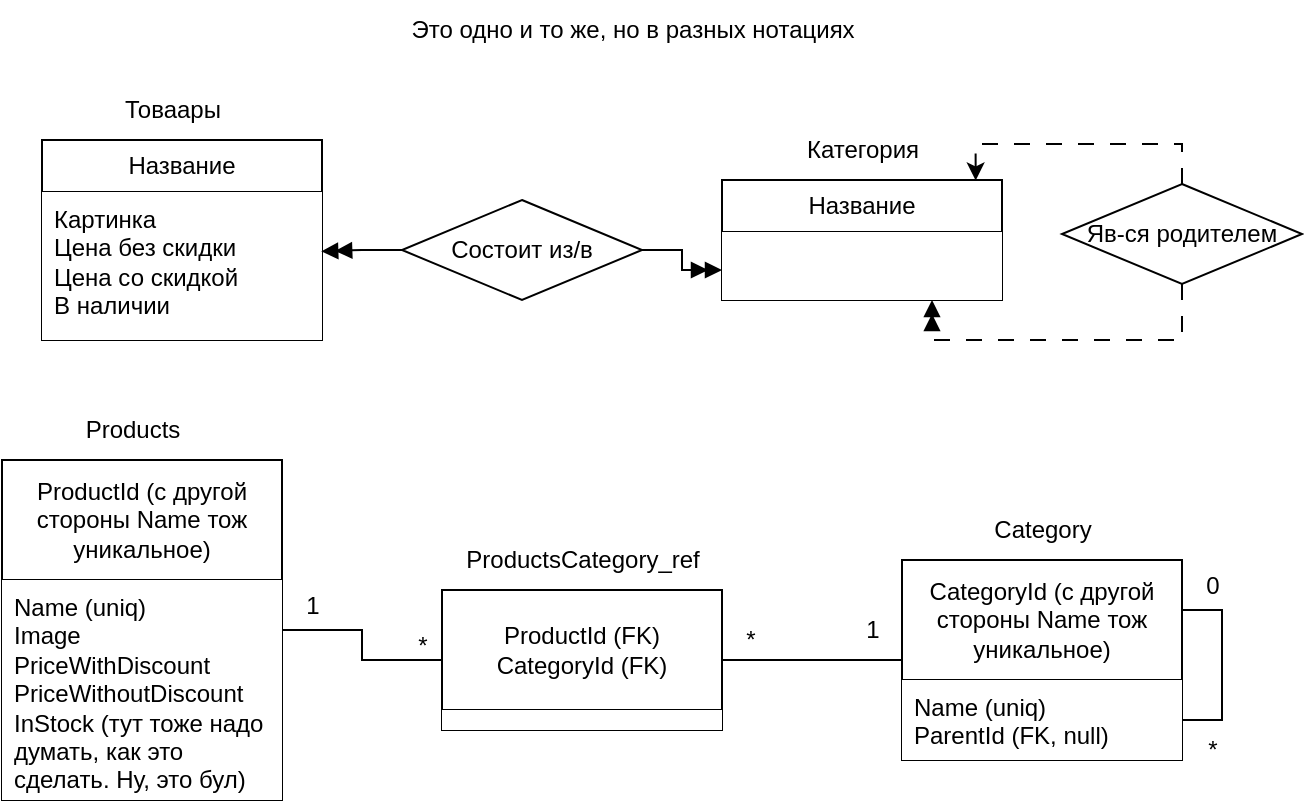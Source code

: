 <mxfile version="28.0.7">
  <diagram name="Страница — 1" id="Jow1OeaFJOFXGX1taunX">
    <mxGraphModel dx="1244" dy="716" grid="1" gridSize="10" guides="1" tooltips="1" connect="1" arrows="1" fold="1" page="1" pageScale="1" pageWidth="827" pageHeight="1169" math="0" shadow="0">
      <root>
        <mxCell id="0" />
        <mxCell id="1" parent="0" />
        <mxCell id="z3YhTsL_gDp53mxOZ--C-1" value="Название" style="swimlane;fontStyle=0;childLayout=stackLayout;horizontal=1;startSize=26;horizontalStack=0;resizeParent=1;resizeParentMax=0;resizeLast=0;collapsible=1;marginBottom=0;whiteSpace=wrap;html=1;fillColor=default;" parent="1" vertex="1">
          <mxGeometry x="40" y="320" width="140" height="100" as="geometry" />
        </mxCell>
        <mxCell id="z3YhTsL_gDp53mxOZ--C-2" value="Картинка&lt;div&gt;Цена без скидки&lt;/div&gt;&lt;div&gt;Цена со скидкой&lt;/div&gt;&lt;div&gt;В наличии&lt;/div&gt;" style="text;align=left;verticalAlign=top;spacingLeft=4;spacingRight=4;overflow=hidden;rotatable=0;points=[[0,0.5],[1,0.5]];portConstraint=eastwest;whiteSpace=wrap;html=1;fillColor=default;" parent="z3YhTsL_gDp53mxOZ--C-1" vertex="1">
          <mxGeometry y="26" width="140" height="74" as="geometry" />
        </mxCell>
        <mxCell id="z3YhTsL_gDp53mxOZ--C-5" value="Товаары" style="text;html=1;align=center;verticalAlign=middle;resizable=0;points=[];autosize=1;strokeColor=none;fillColor=none;" parent="1" vertex="1">
          <mxGeometry x="70" y="290" width="70" height="30" as="geometry" />
        </mxCell>
        <mxCell id="z3YhTsL_gDp53mxOZ--C-6" value="Название" style="swimlane;fontStyle=0;childLayout=stackLayout;horizontal=1;startSize=26;horizontalStack=0;resizeParent=1;resizeParentMax=0;resizeLast=0;collapsible=1;marginBottom=0;whiteSpace=wrap;html=1;" parent="1" vertex="1">
          <mxGeometry x="380" y="340" width="140" height="60" as="geometry" />
        </mxCell>
        <mxCell id="_3fbcZ-UaFknPs5vjPvc-3" value="" style="text;align=left;verticalAlign=top;spacingLeft=4;spacingRight=4;overflow=hidden;rotatable=0;points=[[0,0.5],[1,0.5]];portConstraint=eastwest;whiteSpace=wrap;html=1;fillColor=default;" vertex="1" parent="z3YhTsL_gDp53mxOZ--C-6">
          <mxGeometry y="26" width="140" height="34" as="geometry" />
        </mxCell>
        <mxCell id="z3YhTsL_gDp53mxOZ--C-10" value="Категория" style="text;html=1;align=center;verticalAlign=middle;resizable=0;points=[];autosize=1;strokeColor=none;fillColor=none;" parent="1" vertex="1">
          <mxGeometry x="410" y="310" width="80" height="30" as="geometry" />
        </mxCell>
        <mxCell id="z3YhTsL_gDp53mxOZ--C-13" style="edgeStyle=orthogonalEdgeStyle;rounded=0;orthogonalLoop=1;jettySize=auto;html=1;exitX=1;exitY=0.5;exitDx=0;exitDy=0;entryX=0;entryY=0.75;entryDx=0;entryDy=0;endArrow=doubleBlock;endFill=1;" parent="1" source="z3YhTsL_gDp53mxOZ--C-11" target="z3YhTsL_gDp53mxOZ--C-6" edge="1">
          <mxGeometry relative="1" as="geometry" />
        </mxCell>
        <mxCell id="z3YhTsL_gDp53mxOZ--C-11" value="Состоит из/в" style="rhombus;whiteSpace=wrap;html=1;" parent="1" vertex="1">
          <mxGeometry x="220" y="350" width="120" height="50" as="geometry" />
        </mxCell>
        <mxCell id="z3YhTsL_gDp53mxOZ--C-12" style="edgeStyle=orthogonalEdgeStyle;rounded=0;orthogonalLoop=1;jettySize=auto;html=1;exitX=0;exitY=0.5;exitDx=0;exitDy=0;entryX=0.997;entryY=0.401;entryDx=0;entryDy=0;entryPerimeter=0;endArrow=doubleBlock;endFill=1;" parent="1" source="z3YhTsL_gDp53mxOZ--C-11" target="z3YhTsL_gDp53mxOZ--C-2" edge="1">
          <mxGeometry relative="1" as="geometry" />
        </mxCell>
        <mxCell id="z3YhTsL_gDp53mxOZ--C-16" style="edgeStyle=orthogonalEdgeStyle;rounded=0;orthogonalLoop=1;jettySize=auto;html=1;exitX=0.5;exitY=1;exitDx=0;exitDy=0;entryX=0.75;entryY=1;entryDx=0;entryDy=0;endArrow=doubleBlock;endFill=1;dashed=1;dashPattern=8 8;" parent="1" source="z3YhTsL_gDp53mxOZ--C-14" target="z3YhTsL_gDp53mxOZ--C-6" edge="1">
          <mxGeometry relative="1" as="geometry">
            <Array as="points">
              <mxPoint x="610" y="420" />
              <mxPoint x="485" y="420" />
            </Array>
          </mxGeometry>
        </mxCell>
        <mxCell id="z3YhTsL_gDp53mxOZ--C-14" value="Яв-ся родителем" style="rhombus;whiteSpace=wrap;html=1;" parent="1" vertex="1">
          <mxGeometry x="550" y="342" width="120" height="50" as="geometry" />
        </mxCell>
        <mxCell id="z3YhTsL_gDp53mxOZ--C-15" style="edgeStyle=orthogonalEdgeStyle;rounded=0;orthogonalLoop=1;jettySize=auto;html=1;exitX=0.5;exitY=0;exitDx=0;exitDy=0;entryX=0.906;entryY=0.004;entryDx=0;entryDy=0;entryPerimeter=0;dashed=1;dashPattern=8 8;" parent="1" source="z3YhTsL_gDp53mxOZ--C-14" target="z3YhTsL_gDp53mxOZ--C-6" edge="1">
          <mxGeometry relative="1" as="geometry" />
        </mxCell>
        <mxCell id="z3YhTsL_gDp53mxOZ--C-34" style="edgeStyle=orthogonalEdgeStyle;rounded=0;orthogonalLoop=1;jettySize=auto;html=1;exitX=1;exitY=0.5;exitDx=0;exitDy=0;entryX=0;entryY=0.5;entryDx=0;entryDy=0;endArrow=none;endFill=0;" parent="1" source="z3YhTsL_gDp53mxOZ--C-17" target="z3YhTsL_gDp53mxOZ--C-30" edge="1">
          <mxGeometry relative="1" as="geometry" />
        </mxCell>
        <mxCell id="z3YhTsL_gDp53mxOZ--C-17" value="ProductId (с другой стороны Name тож уникальное)" style="swimlane;fontStyle=0;childLayout=stackLayout;horizontal=1;startSize=60;horizontalStack=0;resizeParent=1;resizeParentMax=0;resizeLast=0;collapsible=1;marginBottom=0;whiteSpace=wrap;html=1;" parent="1" vertex="1">
          <mxGeometry x="20" y="480" width="140" height="170" as="geometry" />
        </mxCell>
        <mxCell id="z3YhTsL_gDp53mxOZ--C-18" value="Name (uniq)&lt;div&gt;Image&lt;/div&gt;&lt;div&gt;PriceWithDiscount&lt;/div&gt;&lt;div&gt;PriceWithoutDiscount&lt;/div&gt;&lt;div&gt;InStock (тут тоже надо думать, как это сделать. Ну, это бул)&lt;/div&gt;" style="text;align=left;verticalAlign=top;spacingLeft=4;spacingRight=4;overflow=hidden;rotatable=0;points=[[0,0.5],[1,0.5]];portConstraint=eastwest;whiteSpace=wrap;html=1;fillColor=default;" parent="z3YhTsL_gDp53mxOZ--C-17" vertex="1">
          <mxGeometry y="60" width="140" height="110" as="geometry" />
        </mxCell>
        <mxCell id="z3YhTsL_gDp53mxOZ--C-19" value="Products" style="text;html=1;align=center;verticalAlign=middle;resizable=0;points=[];autosize=1;strokeColor=none;fillColor=none;" parent="1" vertex="1">
          <mxGeometry x="50" y="450" width="70" height="30" as="geometry" />
        </mxCell>
        <mxCell id="z3YhTsL_gDp53mxOZ--C-33" style="edgeStyle=orthogonalEdgeStyle;rounded=0;orthogonalLoop=1;jettySize=auto;html=1;exitX=0;exitY=0.5;exitDx=0;exitDy=0;entryX=1;entryY=0.5;entryDx=0;entryDy=0;endArrow=none;endFill=0;" parent="1" source="z3YhTsL_gDp53mxOZ--C-20" target="z3YhTsL_gDp53mxOZ--C-30" edge="1">
          <mxGeometry relative="1" as="geometry" />
        </mxCell>
        <mxCell id="z3YhTsL_gDp53mxOZ--C-20" value="CategoryId (с другой стороны Name тож уникальное)" style="swimlane;fontStyle=0;childLayout=stackLayout;horizontal=1;startSize=60;fillColor=default;horizontalStack=0;resizeParent=1;resizeParentMax=0;resizeLast=0;collapsible=1;marginBottom=0;whiteSpace=wrap;html=1;" parent="1" vertex="1">
          <mxGeometry x="470" y="530" width="140" height="100" as="geometry" />
        </mxCell>
        <mxCell id="z3YhTsL_gDp53mxOZ--C-29" value="Name (uniq)&lt;div&gt;ParentId (FK, null)&lt;/div&gt;" style="text;strokeColor=none;fillColor=default;align=left;verticalAlign=top;spacingLeft=4;spacingRight=4;overflow=hidden;rotatable=0;points=[[0,0.5],[1,0.5]];portConstraint=eastwest;whiteSpace=wrap;html=1;" parent="z3YhTsL_gDp53mxOZ--C-20" vertex="1">
          <mxGeometry y="60" width="140" height="40" as="geometry" />
        </mxCell>
        <mxCell id="z3YhTsL_gDp53mxOZ--C-39" style="edgeStyle=orthogonalEdgeStyle;rounded=0;orthogonalLoop=1;jettySize=auto;html=1;exitX=1;exitY=0.25;exitDx=0;exitDy=0;entryX=1;entryY=0.5;entryDx=0;entryDy=0;endArrow=none;endFill=0;" parent="z3YhTsL_gDp53mxOZ--C-20" source="z3YhTsL_gDp53mxOZ--C-20" target="z3YhTsL_gDp53mxOZ--C-29" edge="1">
          <mxGeometry relative="1" as="geometry" />
        </mxCell>
        <mxCell id="z3YhTsL_gDp53mxOZ--C-21" value="Category" style="text;html=1;align=center;verticalAlign=middle;resizable=0;points=[];autosize=1;strokeColor=none;fillColor=none;" parent="1" vertex="1">
          <mxGeometry x="505" y="500" width="70" height="30" as="geometry" />
        </mxCell>
        <mxCell id="z3YhTsL_gDp53mxOZ--C-30" value="ProductId (FK)&lt;div&gt;CategoryId (FK)&lt;/div&gt;" style="swimlane;fontStyle=0;childLayout=stackLayout;horizontal=1;startSize=60;fillColor=default;horizontalStack=0;resizeParent=1;resizeParentMax=0;resizeLast=0;collapsible=1;marginBottom=0;whiteSpace=wrap;html=1;" parent="1" vertex="1">
          <mxGeometry x="240" y="545" width="140" height="70" as="geometry" />
        </mxCell>
        <mxCell id="_3fbcZ-UaFknPs5vjPvc-4" value="" style="text;align=left;verticalAlign=top;spacingLeft=4;spacingRight=4;overflow=hidden;rotatable=0;points=[[0,0.5],[1,0.5]];portConstraint=eastwest;whiteSpace=wrap;html=1;fillColor=default;" vertex="1" parent="z3YhTsL_gDp53mxOZ--C-30">
          <mxGeometry y="60" width="140" height="10" as="geometry" />
        </mxCell>
        <mxCell id="z3YhTsL_gDp53mxOZ--C-32" value="ProductsCategory_ref" style="text;html=1;align=center;verticalAlign=middle;resizable=0;points=[];autosize=1;strokeColor=none;fillColor=none;" parent="1" vertex="1">
          <mxGeometry x="240" y="515" width="140" height="30" as="geometry" />
        </mxCell>
        <mxCell id="z3YhTsL_gDp53mxOZ--C-35" value="1" style="text;html=1;align=center;verticalAlign=middle;resizable=0;points=[];autosize=1;strokeColor=none;fillColor=none;" parent="1" vertex="1">
          <mxGeometry x="160" y="538" width="30" height="30" as="geometry" />
        </mxCell>
        <mxCell id="z3YhTsL_gDp53mxOZ--C-36" value="*" style="text;html=1;align=center;verticalAlign=middle;resizable=0;points=[];autosize=1;strokeColor=none;fillColor=none;" parent="1" vertex="1">
          <mxGeometry x="215" y="558" width="30" height="30" as="geometry" />
        </mxCell>
        <mxCell id="z3YhTsL_gDp53mxOZ--C-37" value="1" style="text;html=1;align=center;verticalAlign=middle;resizable=0;points=[];autosize=1;strokeColor=none;fillColor=none;" parent="1" vertex="1">
          <mxGeometry x="440" y="550" width="30" height="30" as="geometry" />
        </mxCell>
        <mxCell id="z3YhTsL_gDp53mxOZ--C-38" value="*" style="text;html=1;align=center;verticalAlign=middle;resizable=0;points=[];autosize=1;strokeColor=none;fillColor=none;" parent="1" vertex="1">
          <mxGeometry x="379" y="555" width="30" height="30" as="geometry" />
        </mxCell>
        <mxCell id="z3YhTsL_gDp53mxOZ--C-40" value="0" style="text;html=1;align=center;verticalAlign=middle;resizable=0;points=[];autosize=1;strokeColor=none;fillColor=none;" parent="1" vertex="1">
          <mxGeometry x="610" y="528" width="30" height="30" as="geometry" />
        </mxCell>
        <mxCell id="z3YhTsL_gDp53mxOZ--C-41" value="*" style="text;html=1;align=center;verticalAlign=middle;resizable=0;points=[];autosize=1;strokeColor=none;fillColor=none;" parent="1" vertex="1">
          <mxGeometry x="610" y="610" width="30" height="30" as="geometry" />
        </mxCell>
        <mxCell id="z3YhTsL_gDp53mxOZ--C-42" value="Это одно и то же, но в разных нотациях" style="text;html=1;align=center;verticalAlign=middle;resizable=0;points=[];autosize=1;strokeColor=none;fillColor=none;" parent="1" vertex="1">
          <mxGeometry x="210" y="250" width="250" height="30" as="geometry" />
        </mxCell>
      </root>
    </mxGraphModel>
  </diagram>
</mxfile>
